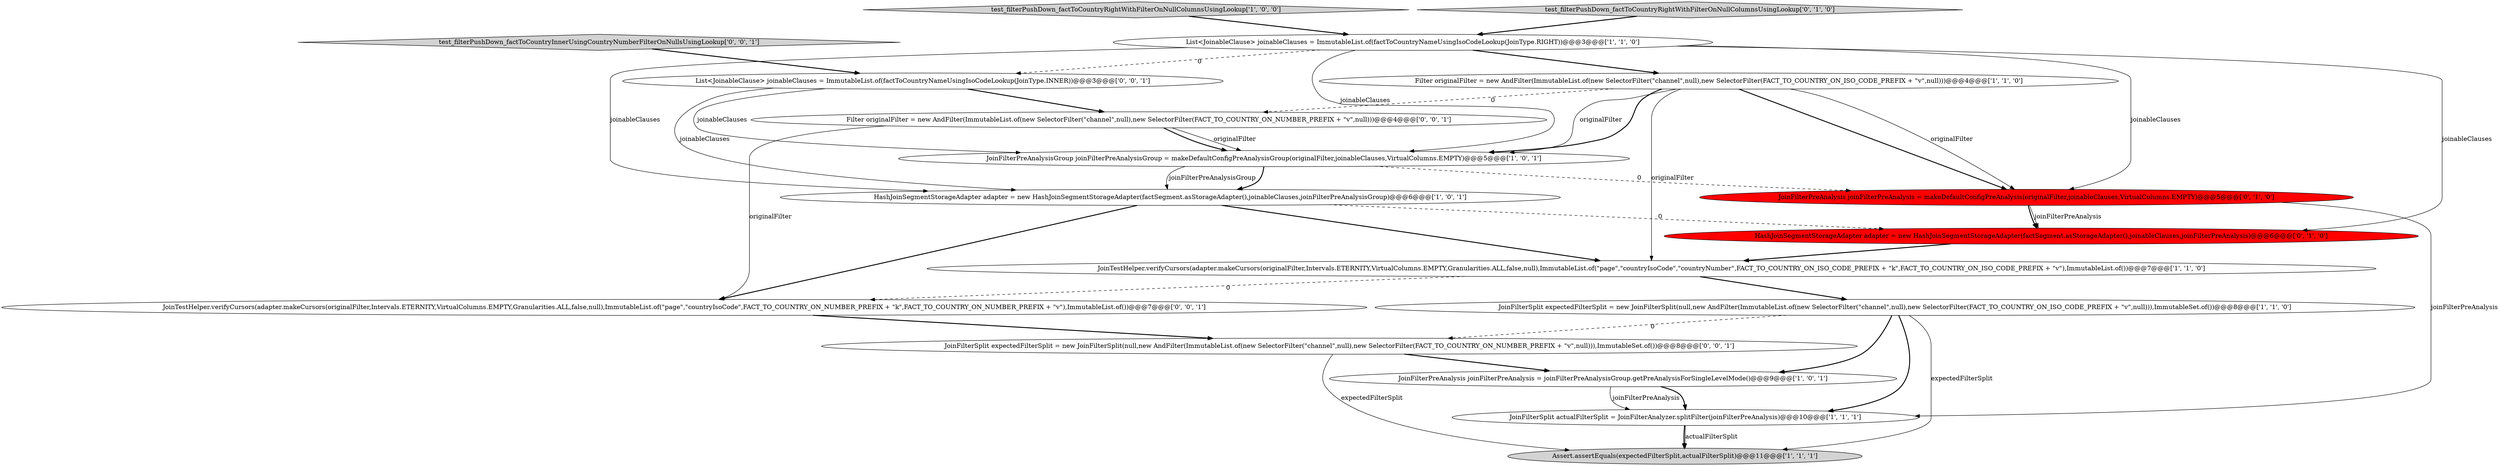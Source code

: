 digraph {
4 [style = filled, label = "test_filterPushDown_factToCountryRightWithFilterOnNullColumnsUsingLookup['1', '0', '0']", fillcolor = lightgray, shape = diamond image = "AAA0AAABBB1BBB"];
17 [style = filled, label = "JoinFilterSplit expectedFilterSplit = new JoinFilterSplit(null,new AndFilter(ImmutableList.of(new SelectorFilter(\"channel\",null),new SelectorFilter(FACT_TO_COUNTRY_ON_NUMBER_PREFIX + \"v\",null))),ImmutableSet.of())@@@8@@@['0', '0', '1']", fillcolor = white, shape = ellipse image = "AAA0AAABBB3BBB"];
9 [style = filled, label = "JoinFilterSplit actualFilterSplit = JoinFilterAnalyzer.splitFilter(joinFilterPreAnalysis)@@@10@@@['1', '1', '1']", fillcolor = white, shape = ellipse image = "AAA0AAABBB1BBB"];
8 [style = filled, label = "JoinFilterSplit expectedFilterSplit = new JoinFilterSplit(null,new AndFilter(ImmutableList.of(new SelectorFilter(\"channel\",null),new SelectorFilter(FACT_TO_COUNTRY_ON_ISO_CODE_PREFIX + \"v\",null))),ImmutableSet.of())@@@8@@@['1', '1', '0']", fillcolor = white, shape = ellipse image = "AAA0AAABBB1BBB"];
14 [style = filled, label = "Filter originalFilter = new AndFilter(ImmutableList.of(new SelectorFilter(\"channel\",null),new SelectorFilter(FACT_TO_COUNTRY_ON_NUMBER_PREFIX + \"v\",null)))@@@4@@@['0', '0', '1']", fillcolor = white, shape = ellipse image = "AAA0AAABBB3BBB"];
13 [style = filled, label = "JoinTestHelper.verifyCursors(adapter.makeCursors(originalFilter,Intervals.ETERNITY,VirtualColumns.EMPTY,Granularities.ALL,false,null),ImmutableList.of(\"page\",\"countryIsoCode\",FACT_TO_COUNTRY_ON_NUMBER_PREFIX + \"k\",FACT_TO_COUNTRY_ON_NUMBER_PREFIX + \"v\"),ImmutableList.of())@@@7@@@['0', '0', '1']", fillcolor = white, shape = ellipse image = "AAA0AAABBB3BBB"];
2 [style = filled, label = "JoinFilterPreAnalysis joinFilterPreAnalysis = joinFilterPreAnalysisGroup.getPreAnalysisForSingleLevelMode()@@@9@@@['1', '0', '1']", fillcolor = white, shape = ellipse image = "AAA0AAABBB1BBB"];
5 [style = filled, label = "HashJoinSegmentStorageAdapter adapter = new HashJoinSegmentStorageAdapter(factSegment.asStorageAdapter(),joinableClauses,joinFilterPreAnalysisGroup)@@@6@@@['1', '0', '1']", fillcolor = white, shape = ellipse image = "AAA0AAABBB1BBB"];
6 [style = filled, label = "List<JoinableClause> joinableClauses = ImmutableList.of(factToCountryNameUsingIsoCodeLookup(JoinType.RIGHT))@@@3@@@['1', '1', '0']", fillcolor = white, shape = ellipse image = "AAA0AAABBB1BBB"];
15 [style = filled, label = "test_filterPushDown_factToCountryInnerUsingCountryNumberFilterOnNullsUsingLookup['0', '0', '1']", fillcolor = lightgray, shape = diamond image = "AAA0AAABBB3BBB"];
11 [style = filled, label = "JoinFilterPreAnalysis joinFilterPreAnalysis = makeDefaultConfigPreAnalysis(originalFilter,joinableClauses,VirtualColumns.EMPTY)@@@5@@@['0', '1', '0']", fillcolor = red, shape = ellipse image = "AAA1AAABBB2BBB"];
16 [style = filled, label = "List<JoinableClause> joinableClauses = ImmutableList.of(factToCountryNameUsingIsoCodeLookup(JoinType.INNER))@@@3@@@['0', '0', '1']", fillcolor = white, shape = ellipse image = "AAA0AAABBB3BBB"];
12 [style = filled, label = "HashJoinSegmentStorageAdapter adapter = new HashJoinSegmentStorageAdapter(factSegment.asStorageAdapter(),joinableClauses,joinFilterPreAnalysis)@@@6@@@['0', '1', '0']", fillcolor = red, shape = ellipse image = "AAA1AAABBB2BBB"];
3 [style = filled, label = "JoinTestHelper.verifyCursors(adapter.makeCursors(originalFilter,Intervals.ETERNITY,VirtualColumns.EMPTY,Granularities.ALL,false,null),ImmutableList.of(\"page\",\"countryIsoCode\",\"countryNumber\",FACT_TO_COUNTRY_ON_ISO_CODE_PREFIX + \"k\",FACT_TO_COUNTRY_ON_ISO_CODE_PREFIX + \"v\"),ImmutableList.of())@@@7@@@['1', '1', '0']", fillcolor = white, shape = ellipse image = "AAA0AAABBB1BBB"];
1 [style = filled, label = "JoinFilterPreAnalysisGroup joinFilterPreAnalysisGroup = makeDefaultConfigPreAnalysisGroup(originalFilter,joinableClauses,VirtualColumns.EMPTY)@@@5@@@['1', '0', '1']", fillcolor = white, shape = ellipse image = "AAA0AAABBB1BBB"];
7 [style = filled, label = "Filter originalFilter = new AndFilter(ImmutableList.of(new SelectorFilter(\"channel\",null),new SelectorFilter(FACT_TO_COUNTRY_ON_ISO_CODE_PREFIX + \"v\",null)))@@@4@@@['1', '1', '0']", fillcolor = white, shape = ellipse image = "AAA0AAABBB1BBB"];
10 [style = filled, label = "test_filterPushDown_factToCountryRightWithFilterOnNullColumnsUsingLookup['0', '1', '0']", fillcolor = lightgray, shape = diamond image = "AAA0AAABBB2BBB"];
0 [style = filled, label = "Assert.assertEquals(expectedFilterSplit,actualFilterSplit)@@@11@@@['1', '1', '1']", fillcolor = lightgray, shape = ellipse image = "AAA0AAABBB1BBB"];
1->5 [style = bold, label=""];
5->3 [style = bold, label=""];
2->9 [style = solid, label="joinFilterPreAnalysis"];
14->1 [style = solid, label="originalFilter"];
7->11 [style = solid, label="originalFilter"];
7->11 [style = bold, label=""];
7->1 [style = bold, label=""];
5->12 [style = dashed, label="0"];
9->0 [style = bold, label=""];
11->9 [style = solid, label="joinFilterPreAnalysis"];
4->6 [style = bold, label=""];
6->11 [style = solid, label="joinableClauses"];
7->14 [style = dashed, label="0"];
7->3 [style = solid, label="originalFilter"];
6->12 [style = solid, label="joinableClauses"];
14->13 [style = solid, label="originalFilter"];
11->12 [style = bold, label=""];
2->9 [style = bold, label=""];
15->16 [style = bold, label=""];
3->13 [style = dashed, label="0"];
10->6 [style = bold, label=""];
14->1 [style = bold, label=""];
13->17 [style = bold, label=""];
6->16 [style = dashed, label="0"];
17->2 [style = bold, label=""];
8->2 [style = bold, label=""];
16->5 [style = solid, label="joinableClauses"];
1->11 [style = dashed, label="0"];
17->0 [style = solid, label="expectedFilterSplit"];
3->8 [style = bold, label=""];
5->13 [style = bold, label=""];
11->12 [style = solid, label="joinFilterPreAnalysis"];
9->0 [style = solid, label="actualFilterSplit"];
8->9 [style = bold, label=""];
8->17 [style = dashed, label="0"];
16->14 [style = bold, label=""];
1->5 [style = solid, label="joinFilterPreAnalysisGroup"];
8->0 [style = solid, label="expectedFilterSplit"];
12->3 [style = bold, label=""];
6->7 [style = bold, label=""];
6->5 [style = solid, label="joinableClauses"];
7->1 [style = solid, label="originalFilter"];
16->1 [style = solid, label="joinableClauses"];
6->1 [style = solid, label="joinableClauses"];
}
